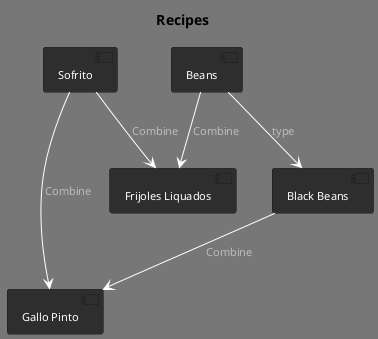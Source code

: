 @startuml Recipes
title Recipes

!theme reddress-darkblue

' Define the main components (recipes)
' We'll use a component style for a clean look
component "Sofrito" as sofrito
component "Beans" as beans
component "Black Beans" as blackbeans
component "Frijoles Liquados" as frijoles
component "Gallo Pinto" as gallo_pinto

' Define the relationships between the recipes
' Sofrito and Beans combine to make Frijoles Liquados
sofrito --> frijoles : "Combine"
beans --> frijoles : "Combine"

' Sofrito and Black Beans combine to make Gallo Pinto
sofrito --> gallo_pinto : "Combine"
blackbeans --> gallo_pinto : "Combine"

' The user requested a specific relationship between Beans and Black Beans
' This shows that Black Beans is a specific type of Beans
beans --> blackbeans : "type"

@enduml
